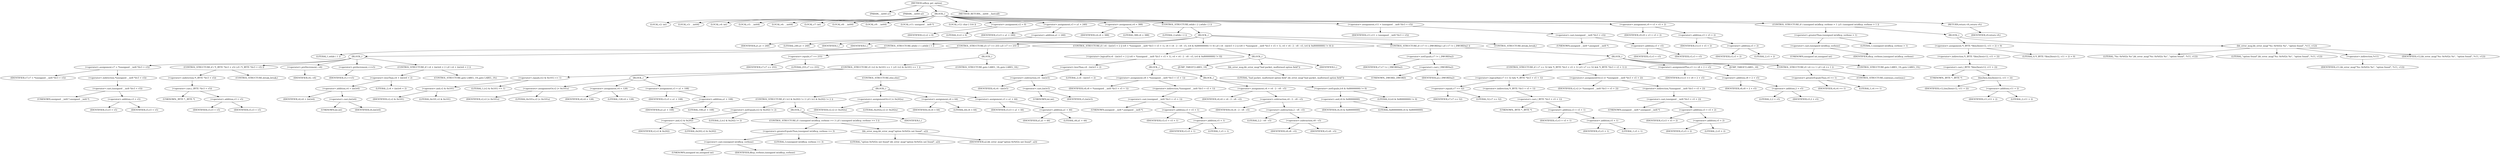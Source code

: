digraph udhcp_get_option {  
"1000111" [label = "(METHOD,udhcp_get_option)" ]
"1000112" [label = "(PARAM,__int64 a1)" ]
"1000113" [label = "(PARAM,__int64 a2)" ]
"1000114" [label = "(BLOCK,,)" ]
"1000115" [label = "(LOCAL,v2: int)" ]
"1000116" [label = "(LOCAL,v3: __int64)" ]
"1000117" [label = "(LOCAL,v4: int)" ]
"1000118" [label = "(LOCAL,v5: __int64)" ]
"1000119" [label = "(LOCAL,v6: __int64)" ]
"1000120" [label = "(LOCAL,v7: int)" ]
"1000121" [label = "(LOCAL,v8: __int64)" ]
"1000122" [label = "(LOCAL,v9: __int64)" ]
"1000123" [label = "(LOCAL,v11: unsigned __int8 *)" ]
"1000124" [label = "(LOCAL,v12: char [ 516 ])" ]
"1000125" [label = "(<operator>.assignment,v2 = 0)" ]
"1000126" [label = "(IDENTIFIER,v2,v2 = 0)" ]
"1000127" [label = "(LITERAL,0,v2 = 0)" ]
"1000128" [label = "(<operator>.assignment,v3 = a1 + 240)" ]
"1000129" [label = "(IDENTIFIER,v3,v3 = a1 + 240)" ]
"1000130" [label = "(<operator>.addition,a1 + 240)" ]
"1000131" [label = "(IDENTIFIER,a1,a1 + 240)" ]
"1000132" [label = "(LITERAL,240,a1 + 240)" ]
"1000133" [label = "(<operator>.assignment,v4 = 388)" ]
"1000134" [label = "(IDENTIFIER,v4,v4 = 388)" ]
"1000135" [label = "(LITERAL,388,v4 = 388)" ]
"1000136" [label = "(CONTROL_STRUCTURE,while ( 2 ),while ( 2 ))" ]
"1000137" [label = "(LITERAL,2,while ( 2 ))" ]
"1000138" [label = "(BLOCK,,)" ]
"1000139" [label = "(IDENTIFIER,L,)" ]
"1000140" [label = "(IDENTIFIER,L,)" ]
"1000141" [label = "(CONTROL_STRUCTURE,while ( 1 ),while ( 1 ))" ]
"1000142" [label = "(LITERAL,1,while ( 1 ))" ]
"1000143" [label = "(BLOCK,,)" ]
"1000144" [label = "(<operator>.assignment,v7 = *(unsigned __int8 *)(v3 + v5))" ]
"1000145" [label = "(IDENTIFIER,v7,v7 = *(unsigned __int8 *)(v3 + v5))" ]
"1000146" [label = "(<operator>.indirection,*(unsigned __int8 *)(v3 + v5))" ]
"1000147" [label = "(<operator>.cast,(unsigned __int8 *)(v3 + v5))" ]
"1000148" [label = "(UNKNOWN,unsigned __int8 *,unsigned __int8 *)" ]
"1000149" [label = "(<operator>.addition,v3 + v5)" ]
"1000150" [label = "(IDENTIFIER,v3,v3 + v5)" ]
"1000151" [label = "(IDENTIFIER,v5,v3 + v5)" ]
"1000152" [label = "(CONTROL_STRUCTURE,if ( *(_BYTE *)(v3 + v5) ),if ( *(_BYTE *)(v3 + v5) ))" ]
"1000153" [label = "(<operator>.indirection,*(_BYTE *)(v3 + v5))" ]
"1000154" [label = "(<operator>.cast,(_BYTE *)(v3 + v5))" ]
"1000155" [label = "(UNKNOWN,_BYTE *,_BYTE *)" ]
"1000156" [label = "(<operator>.addition,v3 + v5)" ]
"1000157" [label = "(IDENTIFIER,v3,v3 + v5)" ]
"1000158" [label = "(IDENTIFIER,v5,v3 + v5)" ]
"1000159" [label = "(CONTROL_STRUCTURE,break;,break;)" ]
"1000160" [label = "(<operator>.preDecrement,--v6)" ]
"1000161" [label = "(IDENTIFIER,v6,--v6)" ]
"1000162" [label = "(<operator>.preIncrement,++v5)" ]
"1000163" [label = "(IDENTIFIER,v5,++v5)" ]
"1000164" [label = "(CONTROL_STRUCTURE,if ( v4 + (int)v6 < 2 ),if ( v4 + (int)v6 < 2 ))" ]
"1000165" [label = "(<operator>.lessThan,v4 + (int)v6 < 2)" ]
"1000166" [label = "(<operator>.addition,v4 + (int)v6)" ]
"1000167" [label = "(IDENTIFIER,v4,v4 + (int)v6)" ]
"1000168" [label = "(<operator>.cast,(int)v6)" ]
"1000169" [label = "(UNKNOWN,int,int)" ]
"1000170" [label = "(IDENTIFIER,v6,(int)v6)" ]
"1000171" [label = "(LITERAL,2,v4 + (int)v6 < 2)" ]
"1000172" [label = "(CONTROL_STRUCTURE,goto LABEL_19;,goto LABEL_19;)" ]
"1000173" [label = "(CONTROL_STRUCTURE,if ( v7 == 255 ),if ( v7 == 255 ))" ]
"1000174" [label = "(<operator>.equals,v7 == 255)" ]
"1000175" [label = "(IDENTIFIER,v7,v7 == 255)" ]
"1000176" [label = "(LITERAL,255,v7 == 255)" ]
"1000177" [label = "(BLOCK,,)" ]
"1000178" [label = "(CONTROL_STRUCTURE,if ( (v2 & 0x101) == 1 ),if ( (v2 & 0x101) == 1 ))" ]
"1000179" [label = "(<operator>.equals,(v2 & 0x101) == 1)" ]
"1000180" [label = "(<operator>.and,v2 & 0x101)" ]
"1000181" [label = "(IDENTIFIER,v2,v2 & 0x101)" ]
"1000182" [label = "(LITERAL,0x101,v2 & 0x101)" ]
"1000183" [label = "(LITERAL,1,(v2 & 0x101) == 1)" ]
"1000184" [label = "(BLOCK,,)" ]
"1000185" [label = "(<operators>.assignmentOr,v2 |= 0x101u)" ]
"1000186" [label = "(IDENTIFIER,v2,v2 |= 0x101u)" ]
"1000187" [label = "(LITERAL,0x101u,v2 |= 0x101u)" ]
"1000188" [label = "(<operator>.assignment,v4 = 128)" ]
"1000189" [label = "(IDENTIFIER,v4,v4 = 128)" ]
"1000190" [label = "(LITERAL,128,v4 = 128)" ]
"1000191" [label = "(<operator>.assignment,v3 = a1 + 108)" ]
"1000192" [label = "(IDENTIFIER,v3,v3 = a1 + 108)" ]
"1000193" [label = "(<operator>.addition,a1 + 108)" ]
"1000194" [label = "(IDENTIFIER,a1,a1 + 108)" ]
"1000195" [label = "(LITERAL,108,a1 + 108)" ]
"1000196" [label = "(CONTROL_STRUCTURE,else,else)" ]
"1000197" [label = "(BLOCK,,)" ]
"1000198" [label = "(CONTROL_STRUCTURE,if ( (v2 & 0x202) != 2 ),if ( (v2 & 0x202) != 2 ))" ]
"1000199" [label = "(<operator>.notEquals,(v2 & 0x202) != 2)" ]
"1000200" [label = "(<operator>.and,v2 & 0x202)" ]
"1000201" [label = "(IDENTIFIER,v2,v2 & 0x202)" ]
"1000202" [label = "(LITERAL,0x202,v2 & 0x202)" ]
"1000203" [label = "(LITERAL,2,(v2 & 0x202) != 2)" ]
"1000204" [label = "(BLOCK,,)" ]
"1000205" [label = "(CONTROL_STRUCTURE,if ( (unsigned int)dhcp_verbose >= 3 ),if ( (unsigned int)dhcp_verbose >= 3 ))" ]
"1000206" [label = "(<operator>.greaterEqualsThan,(unsigned int)dhcp_verbose >= 3)" ]
"1000207" [label = "(<operator>.cast,(unsigned int)dhcp_verbose)" ]
"1000208" [label = "(UNKNOWN,unsigned int,unsigned int)" ]
"1000209" [label = "(IDENTIFIER,dhcp_verbose,(unsigned int)dhcp_verbose)" ]
"1000210" [label = "(LITERAL,3,(unsigned int)dhcp_verbose >= 3)" ]
"1000211" [label = "(bb_error_msg,bb_error_msg(\"option 0x%02x not found\", a2))" ]
"1000212" [label = "(LITERAL,\"option 0x%02x not found\",bb_error_msg(\"option 0x%02x not found\", a2))" ]
"1000213" [label = "(IDENTIFIER,a2,bb_error_msg(\"option 0x%02x not found\", a2))" ]
"1000214" [label = "(IDENTIFIER,L,)" ]
"1000215" [label = "(<operators>.assignmentOr,v2 |= 0x202u)" ]
"1000216" [label = "(IDENTIFIER,v2,v2 |= 0x202u)" ]
"1000217" [label = "(LITERAL,0x202u,v2 |= 0x202u)" ]
"1000218" [label = "(<operator>.assignment,v4 = 64)" ]
"1000219" [label = "(IDENTIFIER,v4,v4 = 64)" ]
"1000220" [label = "(LITERAL,64,v4 = 64)" ]
"1000221" [label = "(<operator>.assignment,v3 = a1 + 44)" ]
"1000222" [label = "(IDENTIFIER,v3,v3 = a1 + 44)" ]
"1000223" [label = "(<operator>.addition,a1 + 44)" ]
"1000224" [label = "(IDENTIFIER,a1,a1 + 44)" ]
"1000225" [label = "(LITERAL,44,a1 + 44)" ]
"1000226" [label = "(CONTROL_STRUCTURE,goto LABEL_18;,goto LABEL_18;)" ]
"1000227" [label = "(CONTROL_STRUCTURE,if ( v4 - (int)v5 < 2 || (v8 = *(unsigned __int8 *)(v3 + v5 + 1), v4 = v4 - 2 - v8 - v5, (v4 & 0x80000000) != 0) ),if ( v4 - (int)v5 < 2 || (v8 = *(unsigned __int8 *)(v3 + v5 + 1), v4 = v4 - 2 - v8 - v5, (v4 & 0x80000000) != 0) ))" ]
"1000228" [label = "(<operator>.logicalOr,v4 - (int)v5 < 2 || (v8 = *(unsigned __int8 *)(v3 + v5 + 1), v4 = v4 - 2 - v8 - v5, (v4 & 0x80000000) != 0))" ]
"1000229" [label = "(<operator>.lessThan,v4 - (int)v5 < 2)" ]
"1000230" [label = "(<operator>.subtraction,v4 - (int)v5)" ]
"1000231" [label = "(IDENTIFIER,v4,v4 - (int)v5)" ]
"1000232" [label = "(<operator>.cast,(int)v5)" ]
"1000233" [label = "(UNKNOWN,int,int)" ]
"1000234" [label = "(IDENTIFIER,v5,(int)v5)" ]
"1000235" [label = "(LITERAL,2,v4 - (int)v5 < 2)" ]
"1000236" [label = "(BLOCK,,)" ]
"1000237" [label = "(<operator>.assignment,v8 = *(unsigned __int8 *)(v3 + v5 + 1))" ]
"1000238" [label = "(IDENTIFIER,v8,v8 = *(unsigned __int8 *)(v3 + v5 + 1))" ]
"1000239" [label = "(<operator>.indirection,*(unsigned __int8 *)(v3 + v5 + 1))" ]
"1000240" [label = "(<operator>.cast,(unsigned __int8 *)(v3 + v5 + 1))" ]
"1000241" [label = "(UNKNOWN,unsigned __int8 *,unsigned __int8 *)" ]
"1000242" [label = "(<operator>.addition,v3 + v5 + 1)" ]
"1000243" [label = "(IDENTIFIER,v3,v3 + v5 + 1)" ]
"1000244" [label = "(<operator>.addition,v5 + 1)" ]
"1000245" [label = "(IDENTIFIER,v5,v5 + 1)" ]
"1000246" [label = "(LITERAL,1,v5 + 1)" ]
"1000247" [label = "(BLOCK,,)" ]
"1000248" [label = "(<operator>.assignment,v4 = v4 - 2 - v8 - v5)" ]
"1000249" [label = "(IDENTIFIER,v4,v4 = v4 - 2 - v8 - v5)" ]
"1000250" [label = "(<operator>.subtraction,v4 - 2 - v8 - v5)" ]
"1000251" [label = "(IDENTIFIER,v4,v4 - 2 - v8 - v5)" ]
"1000252" [label = "(<operator>.subtraction,2 - v8 - v5)" ]
"1000253" [label = "(LITERAL,2,2 - v8 - v5)" ]
"1000254" [label = "(<operator>.subtraction,v8 - v5)" ]
"1000255" [label = "(IDENTIFIER,v8,v8 - v5)" ]
"1000256" [label = "(IDENTIFIER,v5,v8 - v5)" ]
"1000257" [label = "(<operator>.notEquals,(v4 & 0x80000000) != 0)" ]
"1000258" [label = "(<operator>.and,v4 & 0x80000000)" ]
"1000259" [label = "(IDENTIFIER,v4,v4 & 0x80000000)" ]
"1000260" [label = "(LITERAL,0x80000000,v4 & 0x80000000)" ]
"1000261" [label = "(LITERAL,0,(v4 & 0x80000000) != 0)" ]
"1000262" [label = "(BLOCK,,)" ]
"1000263" [label = "(JUMP_TARGET,LABEL_19)" ]
"1000264" [label = "(bb_error_msg,bb_error_msg(\"bad packet, malformed option field\"))" ]
"1000265" [label = "(LITERAL,\"bad packet, malformed option field\",bb_error_msg(\"bad packet, malformed option field\"))" ]
"1000266" [label = "(IDENTIFIER,L,)" ]
"1000267" [label = "(CONTROL_STRUCTURE,if ( v7 != (_DWORD)a2 ),if ( v7 != (_DWORD)a2 ))" ]
"1000268" [label = "(<operator>.notEquals,v7 != (_DWORD)a2)" ]
"1000269" [label = "(IDENTIFIER,v7,v7 != (_DWORD)a2)" ]
"1000270" [label = "(<operator>.cast,(_DWORD)a2)" ]
"1000271" [label = "(UNKNOWN,_DWORD,_DWORD)" ]
"1000272" [label = "(IDENTIFIER,a2,(_DWORD)a2)" ]
"1000273" [label = "(BLOCK,,)" ]
"1000274" [label = "(CONTROL_STRUCTURE,if ( v7 == 52 && *(_BYTE *)(v3 + v5 + 1) ),if ( v7 == 52 && *(_BYTE *)(v3 + v5 + 1) ))" ]
"1000275" [label = "(<operator>.logicalAnd,v7 == 52 && *(_BYTE *)(v3 + v5 + 1))" ]
"1000276" [label = "(<operator>.equals,v7 == 52)" ]
"1000277" [label = "(IDENTIFIER,v7,v7 == 52)" ]
"1000278" [label = "(LITERAL,52,v7 == 52)" ]
"1000279" [label = "(<operator>.indirection,*(_BYTE *)(v3 + v5 + 1))" ]
"1000280" [label = "(<operator>.cast,(_BYTE *)(v3 + v5 + 1))" ]
"1000281" [label = "(UNKNOWN,_BYTE *,_BYTE *)" ]
"1000282" [label = "(<operator>.addition,v3 + v5 + 1)" ]
"1000283" [label = "(IDENTIFIER,v3,v3 + v5 + 1)" ]
"1000284" [label = "(<operator>.addition,v5 + 1)" ]
"1000285" [label = "(IDENTIFIER,v5,v5 + 1)" ]
"1000286" [label = "(LITERAL,1,v5 + 1)" ]
"1000287" [label = "(<operators>.assignmentOr,v2 |= *(unsigned __int8 *)(v3 + v5 + 2))" ]
"1000288" [label = "(IDENTIFIER,v2,v2 |= *(unsigned __int8 *)(v3 + v5 + 2))" ]
"1000289" [label = "(<operator>.indirection,*(unsigned __int8 *)(v3 + v5 + 2))" ]
"1000290" [label = "(<operator>.cast,(unsigned __int8 *)(v3 + v5 + 2))" ]
"1000291" [label = "(UNKNOWN,unsigned __int8 *,unsigned __int8 *)" ]
"1000292" [label = "(<operator>.addition,v3 + v5 + 2)" ]
"1000293" [label = "(IDENTIFIER,v3,v3 + v5 + 2)" ]
"1000294" [label = "(<operator>.addition,v5 + 2)" ]
"1000295" [label = "(IDENTIFIER,v5,v5 + 2)" ]
"1000296" [label = "(LITERAL,2,v5 + 2)" ]
"1000297" [label = "(<operator>.assignmentPlus,v3 += v8 + 2 + v5)" ]
"1000298" [label = "(IDENTIFIER,v3,v3 += v8 + 2 + v5)" ]
"1000299" [label = "(<operator>.addition,v8 + 2 + v5)" ]
"1000300" [label = "(IDENTIFIER,v8,v8 + 2 + v5)" ]
"1000301" [label = "(<operator>.addition,2 + v5)" ]
"1000302" [label = "(LITERAL,2,2 + v5)" ]
"1000303" [label = "(IDENTIFIER,v5,2 + v5)" ]
"1000304" [label = "(JUMP_TARGET,LABEL_18)" ]
"1000305" [label = "(CONTROL_STRUCTURE,if ( v4 >= 1 ),if ( v4 >= 1 ))" ]
"1000306" [label = "(<operator>.greaterEqualsThan,v4 >= 1)" ]
"1000307" [label = "(IDENTIFIER,v4,v4 >= 1)" ]
"1000308" [label = "(LITERAL,1,v4 >= 1)" ]
"1000309" [label = "(CONTROL_STRUCTURE,continue;,continue;)" ]
"1000310" [label = "(CONTROL_STRUCTURE,goto LABEL_19;,goto LABEL_19;)" ]
"1000311" [label = "(CONTROL_STRUCTURE,break;,break;)" ]
"1000312" [label = "(<operator>.assignment,v11 = (unsigned __int8 *)(v3 + v5))" ]
"1000313" [label = "(IDENTIFIER,v11,v11 = (unsigned __int8 *)(v3 + v5))" ]
"1000314" [label = "(<operator>.cast,(unsigned __int8 *)(v3 + v5))" ]
"1000315" [label = "(UNKNOWN,unsigned __int8 *,unsigned __int8 *)" ]
"1000316" [label = "(<operator>.addition,v3 + v5)" ]
"1000317" [label = "(IDENTIFIER,v3,v3 + v5)" ]
"1000318" [label = "(IDENTIFIER,v5,v3 + v5)" ]
"1000319" [label = "(<operator>.assignment,v9 = v3 + v5 + 2)" ]
"1000320" [label = "(IDENTIFIER,v9,v9 = v3 + v5 + 2)" ]
"1000321" [label = "(<operator>.addition,v3 + v5 + 2)" ]
"1000322" [label = "(IDENTIFIER,v3,v3 + v5 + 2)" ]
"1000323" [label = "(<operator>.addition,v5 + 2)" ]
"1000324" [label = "(IDENTIFIER,v5,v5 + 2)" ]
"1000325" [label = "(LITERAL,2,v5 + 2)" ]
"1000326" [label = "(CONTROL_STRUCTURE,if ( (unsigned int)dhcp_verbose > 1 ),if ( (unsigned int)dhcp_verbose > 1 ))" ]
"1000327" [label = "(<operator>.greaterThan,(unsigned int)dhcp_verbose > 1)" ]
"1000328" [label = "(<operator>.cast,(unsigned int)dhcp_verbose)" ]
"1000329" [label = "(UNKNOWN,unsigned int,unsigned int)" ]
"1000330" [label = "(IDENTIFIER,dhcp_verbose,(unsigned int)dhcp_verbose)" ]
"1000331" [label = "(LITERAL,1,(unsigned int)dhcp_verbose > 1)" ]
"1000332" [label = "(BLOCK,,)" ]
"1000333" [label = "(<operator>.assignment,*(_BYTE *)bin2hex(v12, v11 + 2) = 0)" ]
"1000334" [label = "(<operator>.indirection,*(_BYTE *)bin2hex(v12, v11 + 2))" ]
"1000335" [label = "(<operator>.cast,(_BYTE *)bin2hex(v12, v11 + 2))" ]
"1000336" [label = "(UNKNOWN,_BYTE *,_BYTE *)" ]
"1000337" [label = "(bin2hex,bin2hex(v12, v11 + 2))" ]
"1000338" [label = "(IDENTIFIER,v12,bin2hex(v12, v11 + 2))" ]
"1000339" [label = "(<operator>.addition,v11 + 2)" ]
"1000340" [label = "(IDENTIFIER,v11,v11 + 2)" ]
"1000341" [label = "(LITERAL,2,v11 + 2)" ]
"1000342" [label = "(LITERAL,0,*(_BYTE *)bin2hex(v12, v11 + 2) = 0)" ]
"1000343" [label = "(bb_error_msg,bb_error_msg(\"%s: 0x%02x %s\", \"option found\", *v11, v12))" ]
"1000344" [label = "(LITERAL,\"%s: 0x%02x %s\",bb_error_msg(\"%s: 0x%02x %s\", \"option found\", *v11, v12))" ]
"1000345" [label = "(LITERAL,\"option found\",bb_error_msg(\"%s: 0x%02x %s\", \"option found\", *v11, v12))" ]
"1000346" [label = "(<operator>.indirection,*v11)" ]
"1000347" [label = "(IDENTIFIER,v11,bb_error_msg(\"%s: 0x%02x %s\", \"option found\", *v11, v12))" ]
"1000348" [label = "(IDENTIFIER,v12,bb_error_msg(\"%s: 0x%02x %s\", \"option found\", *v11, v12))" ]
"1000349" [label = "(RETURN,return v9;,return v9;)" ]
"1000350" [label = "(IDENTIFIER,v9,return v9;)" ]
"1000351" [label = "(METHOD_RETURN,__int64 __fastcall)" ]
  "1000111" -> "1000112" 
  "1000111" -> "1000113" 
  "1000111" -> "1000114" 
  "1000111" -> "1000351" 
  "1000114" -> "1000115" 
  "1000114" -> "1000116" 
  "1000114" -> "1000117" 
  "1000114" -> "1000118" 
  "1000114" -> "1000119" 
  "1000114" -> "1000120" 
  "1000114" -> "1000121" 
  "1000114" -> "1000122" 
  "1000114" -> "1000123" 
  "1000114" -> "1000124" 
  "1000114" -> "1000125" 
  "1000114" -> "1000128" 
  "1000114" -> "1000133" 
  "1000114" -> "1000136" 
  "1000114" -> "1000312" 
  "1000114" -> "1000319" 
  "1000114" -> "1000326" 
  "1000114" -> "1000349" 
  "1000125" -> "1000126" 
  "1000125" -> "1000127" 
  "1000128" -> "1000129" 
  "1000128" -> "1000130" 
  "1000130" -> "1000131" 
  "1000130" -> "1000132" 
  "1000133" -> "1000134" 
  "1000133" -> "1000135" 
  "1000136" -> "1000137" 
  "1000136" -> "1000138" 
  "1000138" -> "1000139" 
  "1000138" -> "1000140" 
  "1000138" -> "1000141" 
  "1000138" -> "1000173" 
  "1000138" -> "1000227" 
  "1000138" -> "1000267" 
  "1000138" -> "1000311" 
  "1000141" -> "1000142" 
  "1000141" -> "1000143" 
  "1000143" -> "1000144" 
  "1000143" -> "1000152" 
  "1000143" -> "1000160" 
  "1000143" -> "1000162" 
  "1000143" -> "1000164" 
  "1000144" -> "1000145" 
  "1000144" -> "1000146" 
  "1000146" -> "1000147" 
  "1000147" -> "1000148" 
  "1000147" -> "1000149" 
  "1000149" -> "1000150" 
  "1000149" -> "1000151" 
  "1000152" -> "1000153" 
  "1000152" -> "1000159" 
  "1000153" -> "1000154" 
  "1000154" -> "1000155" 
  "1000154" -> "1000156" 
  "1000156" -> "1000157" 
  "1000156" -> "1000158" 
  "1000160" -> "1000161" 
  "1000162" -> "1000163" 
  "1000164" -> "1000165" 
  "1000164" -> "1000172" 
  "1000165" -> "1000166" 
  "1000165" -> "1000171" 
  "1000166" -> "1000167" 
  "1000166" -> "1000168" 
  "1000168" -> "1000169" 
  "1000168" -> "1000170" 
  "1000173" -> "1000174" 
  "1000173" -> "1000177" 
  "1000174" -> "1000175" 
  "1000174" -> "1000176" 
  "1000177" -> "1000178" 
  "1000177" -> "1000226" 
  "1000178" -> "1000179" 
  "1000178" -> "1000184" 
  "1000178" -> "1000196" 
  "1000179" -> "1000180" 
  "1000179" -> "1000183" 
  "1000180" -> "1000181" 
  "1000180" -> "1000182" 
  "1000184" -> "1000185" 
  "1000184" -> "1000188" 
  "1000184" -> "1000191" 
  "1000185" -> "1000186" 
  "1000185" -> "1000187" 
  "1000188" -> "1000189" 
  "1000188" -> "1000190" 
  "1000191" -> "1000192" 
  "1000191" -> "1000193" 
  "1000193" -> "1000194" 
  "1000193" -> "1000195" 
  "1000196" -> "1000197" 
  "1000197" -> "1000198" 
  "1000197" -> "1000215" 
  "1000197" -> "1000218" 
  "1000197" -> "1000221" 
  "1000198" -> "1000199" 
  "1000198" -> "1000204" 
  "1000199" -> "1000200" 
  "1000199" -> "1000203" 
  "1000200" -> "1000201" 
  "1000200" -> "1000202" 
  "1000204" -> "1000205" 
  "1000204" -> "1000214" 
  "1000205" -> "1000206" 
  "1000205" -> "1000211" 
  "1000206" -> "1000207" 
  "1000206" -> "1000210" 
  "1000207" -> "1000208" 
  "1000207" -> "1000209" 
  "1000211" -> "1000212" 
  "1000211" -> "1000213" 
  "1000215" -> "1000216" 
  "1000215" -> "1000217" 
  "1000218" -> "1000219" 
  "1000218" -> "1000220" 
  "1000221" -> "1000222" 
  "1000221" -> "1000223" 
  "1000223" -> "1000224" 
  "1000223" -> "1000225" 
  "1000227" -> "1000228" 
  "1000227" -> "1000262" 
  "1000228" -> "1000229" 
  "1000228" -> "1000236" 
  "1000229" -> "1000230" 
  "1000229" -> "1000235" 
  "1000230" -> "1000231" 
  "1000230" -> "1000232" 
  "1000232" -> "1000233" 
  "1000232" -> "1000234" 
  "1000236" -> "1000237" 
  "1000236" -> "1000247" 
  "1000237" -> "1000238" 
  "1000237" -> "1000239" 
  "1000239" -> "1000240" 
  "1000240" -> "1000241" 
  "1000240" -> "1000242" 
  "1000242" -> "1000243" 
  "1000242" -> "1000244" 
  "1000244" -> "1000245" 
  "1000244" -> "1000246" 
  "1000247" -> "1000248" 
  "1000247" -> "1000257" 
  "1000248" -> "1000249" 
  "1000248" -> "1000250" 
  "1000250" -> "1000251" 
  "1000250" -> "1000252" 
  "1000252" -> "1000253" 
  "1000252" -> "1000254" 
  "1000254" -> "1000255" 
  "1000254" -> "1000256" 
  "1000257" -> "1000258" 
  "1000257" -> "1000261" 
  "1000258" -> "1000259" 
  "1000258" -> "1000260" 
  "1000262" -> "1000263" 
  "1000262" -> "1000264" 
  "1000262" -> "1000266" 
  "1000264" -> "1000265" 
  "1000267" -> "1000268" 
  "1000267" -> "1000273" 
  "1000268" -> "1000269" 
  "1000268" -> "1000270" 
  "1000270" -> "1000271" 
  "1000270" -> "1000272" 
  "1000273" -> "1000274" 
  "1000273" -> "1000297" 
  "1000273" -> "1000304" 
  "1000273" -> "1000305" 
  "1000273" -> "1000310" 
  "1000274" -> "1000275" 
  "1000274" -> "1000287" 
  "1000275" -> "1000276" 
  "1000275" -> "1000279" 
  "1000276" -> "1000277" 
  "1000276" -> "1000278" 
  "1000279" -> "1000280" 
  "1000280" -> "1000281" 
  "1000280" -> "1000282" 
  "1000282" -> "1000283" 
  "1000282" -> "1000284" 
  "1000284" -> "1000285" 
  "1000284" -> "1000286" 
  "1000287" -> "1000288" 
  "1000287" -> "1000289" 
  "1000289" -> "1000290" 
  "1000290" -> "1000291" 
  "1000290" -> "1000292" 
  "1000292" -> "1000293" 
  "1000292" -> "1000294" 
  "1000294" -> "1000295" 
  "1000294" -> "1000296" 
  "1000297" -> "1000298" 
  "1000297" -> "1000299" 
  "1000299" -> "1000300" 
  "1000299" -> "1000301" 
  "1000301" -> "1000302" 
  "1000301" -> "1000303" 
  "1000305" -> "1000306" 
  "1000305" -> "1000309" 
  "1000306" -> "1000307" 
  "1000306" -> "1000308" 
  "1000312" -> "1000313" 
  "1000312" -> "1000314" 
  "1000314" -> "1000315" 
  "1000314" -> "1000316" 
  "1000316" -> "1000317" 
  "1000316" -> "1000318" 
  "1000319" -> "1000320" 
  "1000319" -> "1000321" 
  "1000321" -> "1000322" 
  "1000321" -> "1000323" 
  "1000323" -> "1000324" 
  "1000323" -> "1000325" 
  "1000326" -> "1000327" 
  "1000326" -> "1000332" 
  "1000327" -> "1000328" 
  "1000327" -> "1000331" 
  "1000328" -> "1000329" 
  "1000328" -> "1000330" 
  "1000332" -> "1000333" 
  "1000332" -> "1000343" 
  "1000333" -> "1000334" 
  "1000333" -> "1000342" 
  "1000334" -> "1000335" 
  "1000335" -> "1000336" 
  "1000335" -> "1000337" 
  "1000337" -> "1000338" 
  "1000337" -> "1000339" 
  "1000339" -> "1000340" 
  "1000339" -> "1000341" 
  "1000343" -> "1000344" 
  "1000343" -> "1000345" 
  "1000343" -> "1000346" 
  "1000343" -> "1000348" 
  "1000346" -> "1000347" 
  "1000349" -> "1000350" 
}
